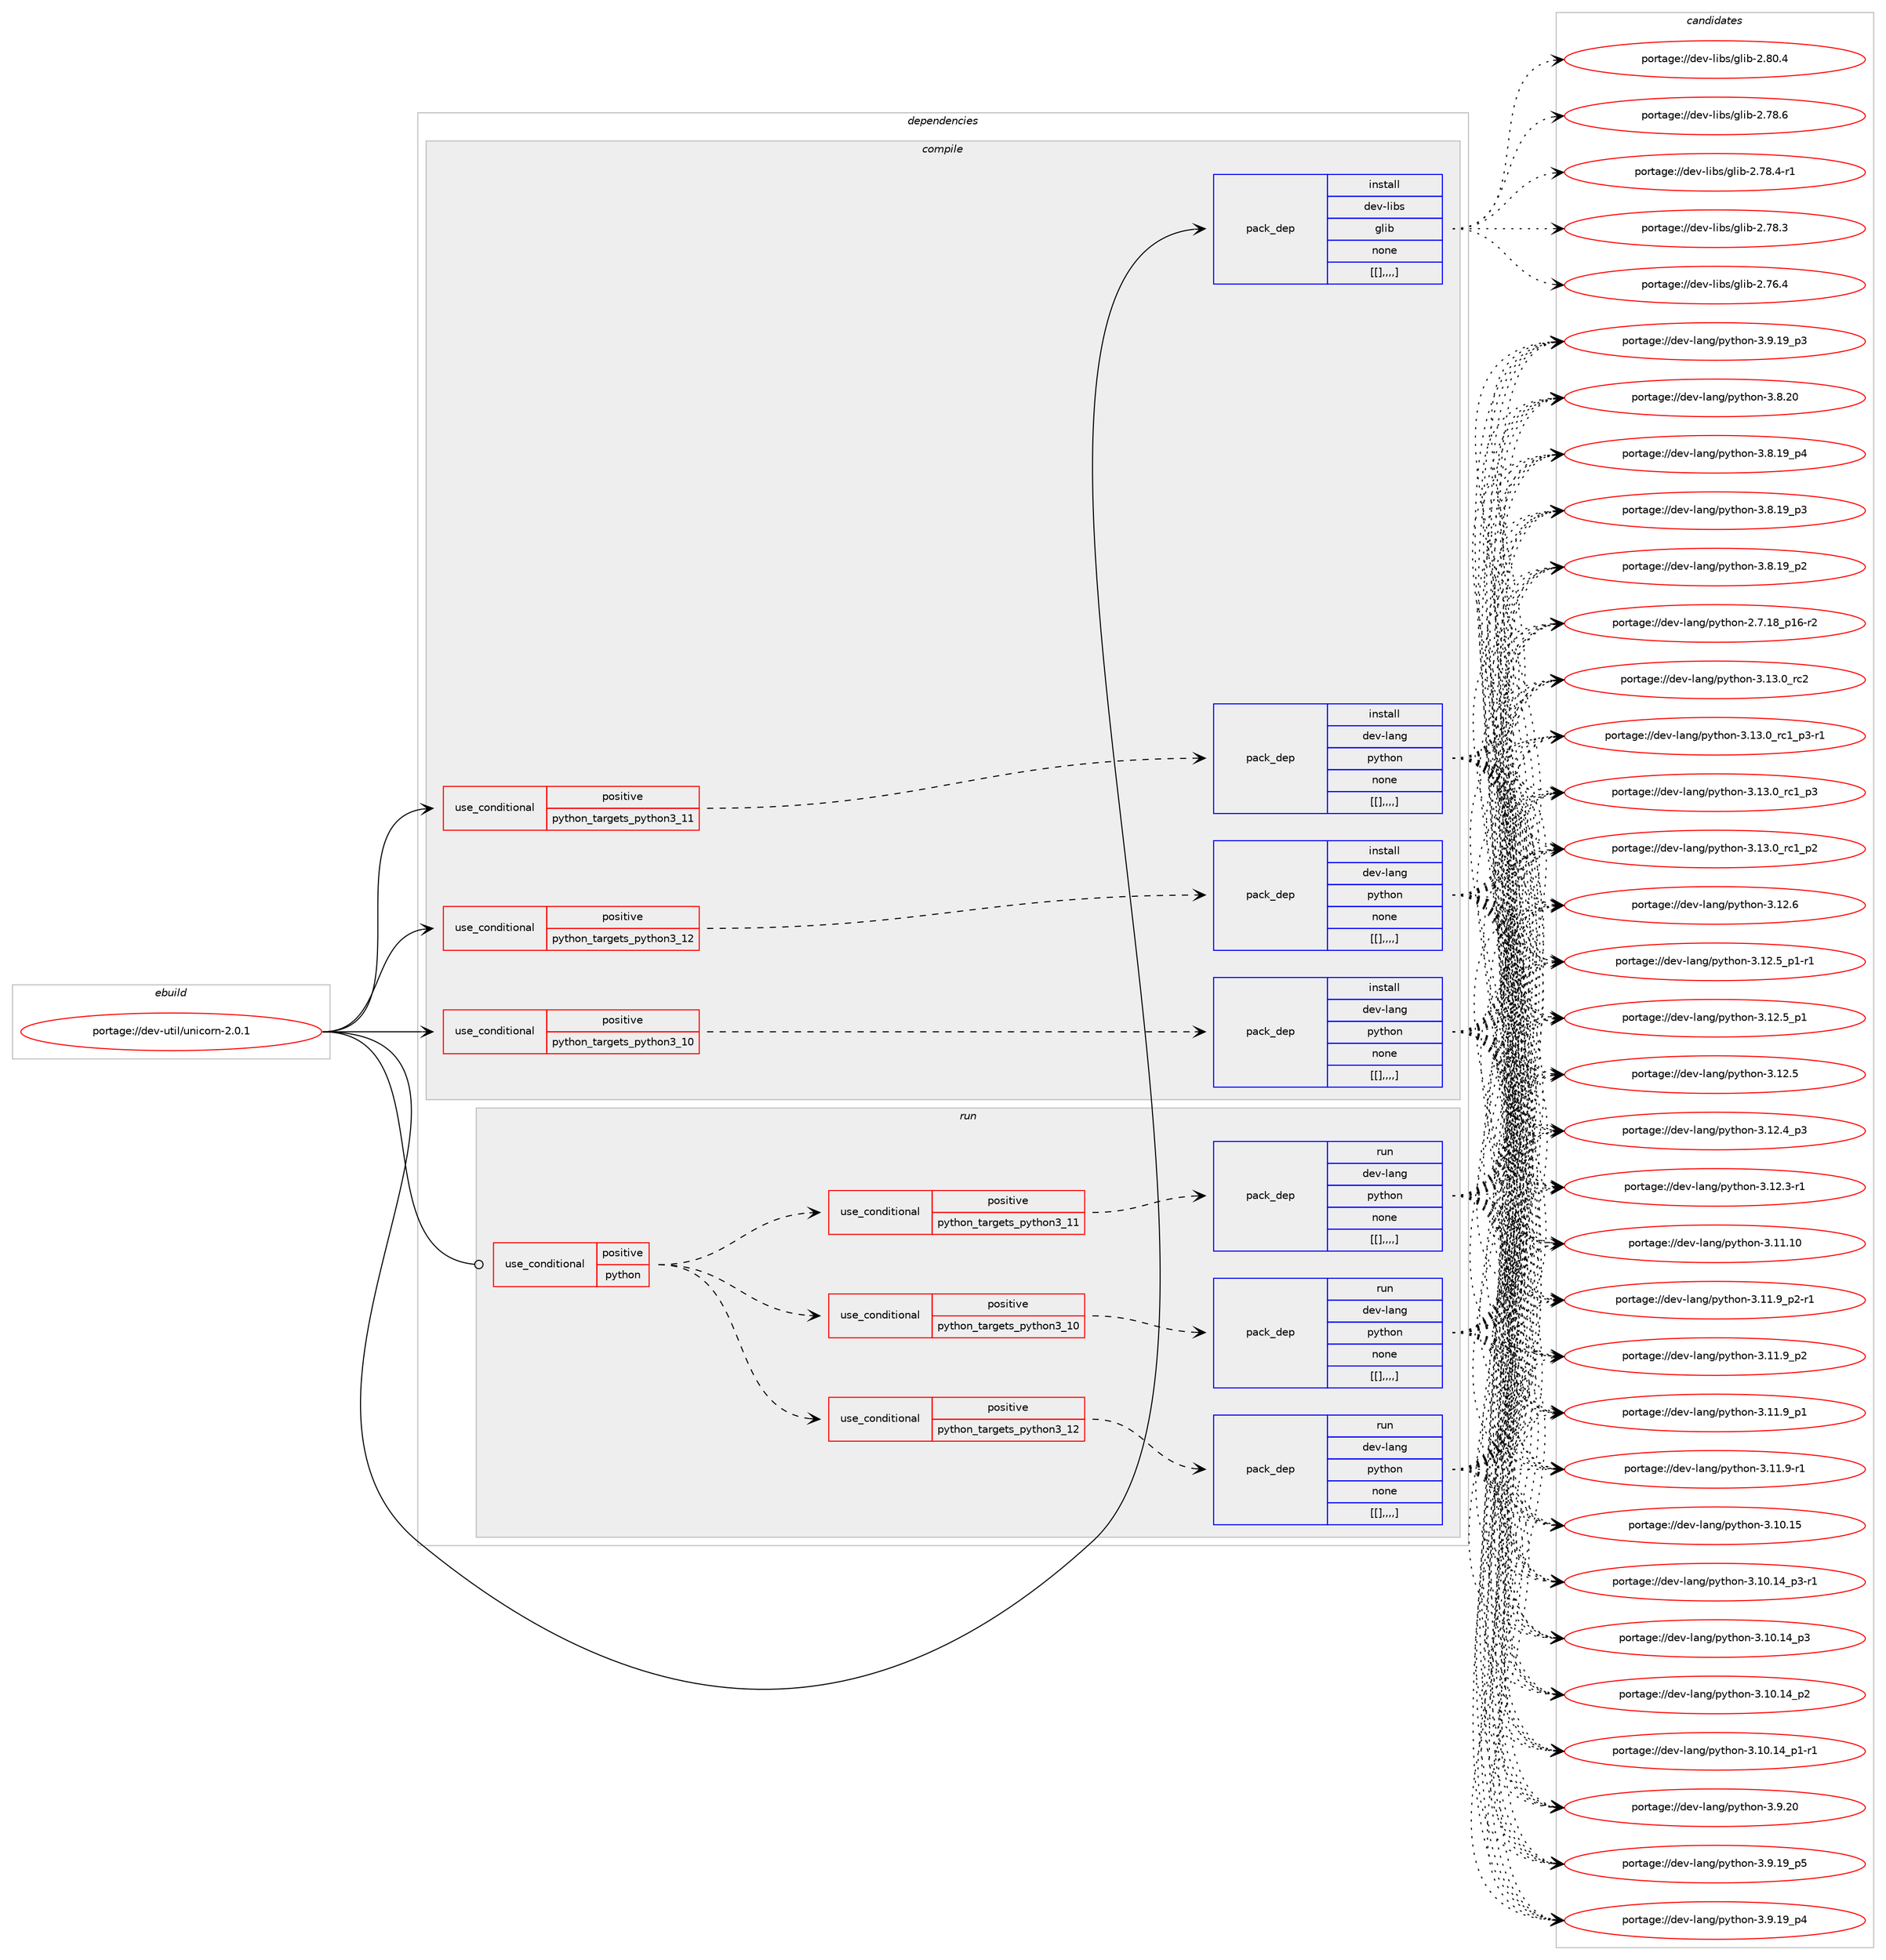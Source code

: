 digraph prolog {

# *************
# Graph options
# *************

newrank=true;
concentrate=true;
compound=true;
graph [rankdir=LR,fontname=Helvetica,fontsize=10,ranksep=1.5];#, ranksep=2.5, nodesep=0.2];
edge  [arrowhead=vee];
node  [fontname=Helvetica,fontsize=10];

# **********
# The ebuild
# **********

subgraph cluster_leftcol {
color=gray;
label=<<i>ebuild</i>>;
id [label="portage://dev-util/unicorn-2.0.1", color=red, width=4, href="../dev-util/unicorn-2.0.1.svg"];
}

# ****************
# The dependencies
# ****************

subgraph cluster_midcol {
color=gray;
label=<<i>dependencies</i>>;
subgraph cluster_compile {
fillcolor="#eeeeee";
style=filled;
label=<<i>compile</i>>;
subgraph cond63645 {
dependency223838 [label=<<TABLE BORDER="0" CELLBORDER="1" CELLSPACING="0" CELLPADDING="4"><TR><TD ROWSPAN="3" CELLPADDING="10">use_conditional</TD></TR><TR><TD>positive</TD></TR><TR><TD>python_targets_python3_10</TD></TR></TABLE>>, shape=none, color=red];
subgraph pack158750 {
dependency223839 [label=<<TABLE BORDER="0" CELLBORDER="1" CELLSPACING="0" CELLPADDING="4" WIDTH="220"><TR><TD ROWSPAN="6" CELLPADDING="30">pack_dep</TD></TR><TR><TD WIDTH="110">install</TD></TR><TR><TD>dev-lang</TD></TR><TR><TD>python</TD></TR><TR><TD>none</TD></TR><TR><TD>[[],,,,]</TD></TR></TABLE>>, shape=none, color=blue];
}
dependency223838:e -> dependency223839:w [weight=20,style="dashed",arrowhead="vee"];
}
id:e -> dependency223838:w [weight=20,style="solid",arrowhead="vee"];
subgraph cond63646 {
dependency223840 [label=<<TABLE BORDER="0" CELLBORDER="1" CELLSPACING="0" CELLPADDING="4"><TR><TD ROWSPAN="3" CELLPADDING="10">use_conditional</TD></TR><TR><TD>positive</TD></TR><TR><TD>python_targets_python3_11</TD></TR></TABLE>>, shape=none, color=red];
subgraph pack158751 {
dependency223841 [label=<<TABLE BORDER="0" CELLBORDER="1" CELLSPACING="0" CELLPADDING="4" WIDTH="220"><TR><TD ROWSPAN="6" CELLPADDING="30">pack_dep</TD></TR><TR><TD WIDTH="110">install</TD></TR><TR><TD>dev-lang</TD></TR><TR><TD>python</TD></TR><TR><TD>none</TD></TR><TR><TD>[[],,,,]</TD></TR></TABLE>>, shape=none, color=blue];
}
dependency223840:e -> dependency223841:w [weight=20,style="dashed",arrowhead="vee"];
}
id:e -> dependency223840:w [weight=20,style="solid",arrowhead="vee"];
subgraph cond63647 {
dependency223842 [label=<<TABLE BORDER="0" CELLBORDER="1" CELLSPACING="0" CELLPADDING="4"><TR><TD ROWSPAN="3" CELLPADDING="10">use_conditional</TD></TR><TR><TD>positive</TD></TR><TR><TD>python_targets_python3_12</TD></TR></TABLE>>, shape=none, color=red];
subgraph pack158752 {
dependency223843 [label=<<TABLE BORDER="0" CELLBORDER="1" CELLSPACING="0" CELLPADDING="4" WIDTH="220"><TR><TD ROWSPAN="6" CELLPADDING="30">pack_dep</TD></TR><TR><TD WIDTH="110">install</TD></TR><TR><TD>dev-lang</TD></TR><TR><TD>python</TD></TR><TR><TD>none</TD></TR><TR><TD>[[],,,,]</TD></TR></TABLE>>, shape=none, color=blue];
}
dependency223842:e -> dependency223843:w [weight=20,style="dashed",arrowhead="vee"];
}
id:e -> dependency223842:w [weight=20,style="solid",arrowhead="vee"];
subgraph pack158753 {
dependency223844 [label=<<TABLE BORDER="0" CELLBORDER="1" CELLSPACING="0" CELLPADDING="4" WIDTH="220"><TR><TD ROWSPAN="6" CELLPADDING="30">pack_dep</TD></TR><TR><TD WIDTH="110">install</TD></TR><TR><TD>dev-libs</TD></TR><TR><TD>glib</TD></TR><TR><TD>none</TD></TR><TR><TD>[[],,,,]</TD></TR></TABLE>>, shape=none, color=blue];
}
id:e -> dependency223844:w [weight=20,style="solid",arrowhead="vee"];
}
subgraph cluster_compileandrun {
fillcolor="#eeeeee";
style=filled;
label=<<i>compile and run</i>>;
}
subgraph cluster_run {
fillcolor="#eeeeee";
style=filled;
label=<<i>run</i>>;
subgraph cond63648 {
dependency223845 [label=<<TABLE BORDER="0" CELLBORDER="1" CELLSPACING="0" CELLPADDING="4"><TR><TD ROWSPAN="3" CELLPADDING="10">use_conditional</TD></TR><TR><TD>positive</TD></TR><TR><TD>python</TD></TR></TABLE>>, shape=none, color=red];
subgraph cond63649 {
dependency223846 [label=<<TABLE BORDER="0" CELLBORDER="1" CELLSPACING="0" CELLPADDING="4"><TR><TD ROWSPAN="3" CELLPADDING="10">use_conditional</TD></TR><TR><TD>positive</TD></TR><TR><TD>python_targets_python3_10</TD></TR></TABLE>>, shape=none, color=red];
subgraph pack158754 {
dependency223847 [label=<<TABLE BORDER="0" CELLBORDER="1" CELLSPACING="0" CELLPADDING="4" WIDTH="220"><TR><TD ROWSPAN="6" CELLPADDING="30">pack_dep</TD></TR><TR><TD WIDTH="110">run</TD></TR><TR><TD>dev-lang</TD></TR><TR><TD>python</TD></TR><TR><TD>none</TD></TR><TR><TD>[[],,,,]</TD></TR></TABLE>>, shape=none, color=blue];
}
dependency223846:e -> dependency223847:w [weight=20,style="dashed",arrowhead="vee"];
}
dependency223845:e -> dependency223846:w [weight=20,style="dashed",arrowhead="vee"];
subgraph cond63650 {
dependency223848 [label=<<TABLE BORDER="0" CELLBORDER="1" CELLSPACING="0" CELLPADDING="4"><TR><TD ROWSPAN="3" CELLPADDING="10">use_conditional</TD></TR><TR><TD>positive</TD></TR><TR><TD>python_targets_python3_11</TD></TR></TABLE>>, shape=none, color=red];
subgraph pack158755 {
dependency223849 [label=<<TABLE BORDER="0" CELLBORDER="1" CELLSPACING="0" CELLPADDING="4" WIDTH="220"><TR><TD ROWSPAN="6" CELLPADDING="30">pack_dep</TD></TR><TR><TD WIDTH="110">run</TD></TR><TR><TD>dev-lang</TD></TR><TR><TD>python</TD></TR><TR><TD>none</TD></TR><TR><TD>[[],,,,]</TD></TR></TABLE>>, shape=none, color=blue];
}
dependency223848:e -> dependency223849:w [weight=20,style="dashed",arrowhead="vee"];
}
dependency223845:e -> dependency223848:w [weight=20,style="dashed",arrowhead="vee"];
subgraph cond63651 {
dependency223850 [label=<<TABLE BORDER="0" CELLBORDER="1" CELLSPACING="0" CELLPADDING="4"><TR><TD ROWSPAN="3" CELLPADDING="10">use_conditional</TD></TR><TR><TD>positive</TD></TR><TR><TD>python_targets_python3_12</TD></TR></TABLE>>, shape=none, color=red];
subgraph pack158756 {
dependency223851 [label=<<TABLE BORDER="0" CELLBORDER="1" CELLSPACING="0" CELLPADDING="4" WIDTH="220"><TR><TD ROWSPAN="6" CELLPADDING="30">pack_dep</TD></TR><TR><TD WIDTH="110">run</TD></TR><TR><TD>dev-lang</TD></TR><TR><TD>python</TD></TR><TR><TD>none</TD></TR><TR><TD>[[],,,,]</TD></TR></TABLE>>, shape=none, color=blue];
}
dependency223850:e -> dependency223851:w [weight=20,style="dashed",arrowhead="vee"];
}
dependency223845:e -> dependency223850:w [weight=20,style="dashed",arrowhead="vee"];
}
id:e -> dependency223845:w [weight=20,style="solid",arrowhead="odot"];
}
}

# **************
# The candidates
# **************

subgraph cluster_choices {
rank=same;
color=gray;
label=<<i>candidates</i>>;

subgraph choice158750 {
color=black;
nodesep=1;
choice10010111845108971101034711212111610411111045514649514648951149950 [label="portage://dev-lang/python-3.13.0_rc2", color=red, width=4,href="../dev-lang/python-3.13.0_rc2.svg"];
choice1001011184510897110103471121211161041111104551464951464895114994995112514511449 [label="portage://dev-lang/python-3.13.0_rc1_p3-r1", color=red, width=4,href="../dev-lang/python-3.13.0_rc1_p3-r1.svg"];
choice100101118451089711010347112121116104111110455146495146489511499499511251 [label="portage://dev-lang/python-3.13.0_rc1_p3", color=red, width=4,href="../dev-lang/python-3.13.0_rc1_p3.svg"];
choice100101118451089711010347112121116104111110455146495146489511499499511250 [label="portage://dev-lang/python-3.13.0_rc1_p2", color=red, width=4,href="../dev-lang/python-3.13.0_rc1_p2.svg"];
choice10010111845108971101034711212111610411111045514649504654 [label="portage://dev-lang/python-3.12.6", color=red, width=4,href="../dev-lang/python-3.12.6.svg"];
choice1001011184510897110103471121211161041111104551464950465395112494511449 [label="portage://dev-lang/python-3.12.5_p1-r1", color=red, width=4,href="../dev-lang/python-3.12.5_p1-r1.svg"];
choice100101118451089711010347112121116104111110455146495046539511249 [label="portage://dev-lang/python-3.12.5_p1", color=red, width=4,href="../dev-lang/python-3.12.5_p1.svg"];
choice10010111845108971101034711212111610411111045514649504653 [label="portage://dev-lang/python-3.12.5", color=red, width=4,href="../dev-lang/python-3.12.5.svg"];
choice100101118451089711010347112121116104111110455146495046529511251 [label="portage://dev-lang/python-3.12.4_p3", color=red, width=4,href="../dev-lang/python-3.12.4_p3.svg"];
choice100101118451089711010347112121116104111110455146495046514511449 [label="portage://dev-lang/python-3.12.3-r1", color=red, width=4,href="../dev-lang/python-3.12.3-r1.svg"];
choice1001011184510897110103471121211161041111104551464949464948 [label="portage://dev-lang/python-3.11.10", color=red, width=4,href="../dev-lang/python-3.11.10.svg"];
choice1001011184510897110103471121211161041111104551464949465795112504511449 [label="portage://dev-lang/python-3.11.9_p2-r1", color=red, width=4,href="../dev-lang/python-3.11.9_p2-r1.svg"];
choice100101118451089711010347112121116104111110455146494946579511250 [label="portage://dev-lang/python-3.11.9_p2", color=red, width=4,href="../dev-lang/python-3.11.9_p2.svg"];
choice100101118451089711010347112121116104111110455146494946579511249 [label="portage://dev-lang/python-3.11.9_p1", color=red, width=4,href="../dev-lang/python-3.11.9_p1.svg"];
choice100101118451089711010347112121116104111110455146494946574511449 [label="portage://dev-lang/python-3.11.9-r1", color=red, width=4,href="../dev-lang/python-3.11.9-r1.svg"];
choice1001011184510897110103471121211161041111104551464948464953 [label="portage://dev-lang/python-3.10.15", color=red, width=4,href="../dev-lang/python-3.10.15.svg"];
choice100101118451089711010347112121116104111110455146494846495295112514511449 [label="portage://dev-lang/python-3.10.14_p3-r1", color=red, width=4,href="../dev-lang/python-3.10.14_p3-r1.svg"];
choice10010111845108971101034711212111610411111045514649484649529511251 [label="portage://dev-lang/python-3.10.14_p3", color=red, width=4,href="../dev-lang/python-3.10.14_p3.svg"];
choice10010111845108971101034711212111610411111045514649484649529511250 [label="portage://dev-lang/python-3.10.14_p2", color=red, width=4,href="../dev-lang/python-3.10.14_p2.svg"];
choice100101118451089711010347112121116104111110455146494846495295112494511449 [label="portage://dev-lang/python-3.10.14_p1-r1", color=red, width=4,href="../dev-lang/python-3.10.14_p1-r1.svg"];
choice10010111845108971101034711212111610411111045514657465048 [label="portage://dev-lang/python-3.9.20", color=red, width=4,href="../dev-lang/python-3.9.20.svg"];
choice100101118451089711010347112121116104111110455146574649579511253 [label="portage://dev-lang/python-3.9.19_p5", color=red, width=4,href="../dev-lang/python-3.9.19_p5.svg"];
choice100101118451089711010347112121116104111110455146574649579511252 [label="portage://dev-lang/python-3.9.19_p4", color=red, width=4,href="../dev-lang/python-3.9.19_p4.svg"];
choice100101118451089711010347112121116104111110455146574649579511251 [label="portage://dev-lang/python-3.9.19_p3", color=red, width=4,href="../dev-lang/python-3.9.19_p3.svg"];
choice10010111845108971101034711212111610411111045514656465048 [label="portage://dev-lang/python-3.8.20", color=red, width=4,href="../dev-lang/python-3.8.20.svg"];
choice100101118451089711010347112121116104111110455146564649579511252 [label="portage://dev-lang/python-3.8.19_p4", color=red, width=4,href="../dev-lang/python-3.8.19_p4.svg"];
choice100101118451089711010347112121116104111110455146564649579511251 [label="portage://dev-lang/python-3.8.19_p3", color=red, width=4,href="../dev-lang/python-3.8.19_p3.svg"];
choice100101118451089711010347112121116104111110455146564649579511250 [label="portage://dev-lang/python-3.8.19_p2", color=red, width=4,href="../dev-lang/python-3.8.19_p2.svg"];
choice100101118451089711010347112121116104111110455046554649569511249544511450 [label="portage://dev-lang/python-2.7.18_p16-r2", color=red, width=4,href="../dev-lang/python-2.7.18_p16-r2.svg"];
dependency223839:e -> choice10010111845108971101034711212111610411111045514649514648951149950:w [style=dotted,weight="100"];
dependency223839:e -> choice1001011184510897110103471121211161041111104551464951464895114994995112514511449:w [style=dotted,weight="100"];
dependency223839:e -> choice100101118451089711010347112121116104111110455146495146489511499499511251:w [style=dotted,weight="100"];
dependency223839:e -> choice100101118451089711010347112121116104111110455146495146489511499499511250:w [style=dotted,weight="100"];
dependency223839:e -> choice10010111845108971101034711212111610411111045514649504654:w [style=dotted,weight="100"];
dependency223839:e -> choice1001011184510897110103471121211161041111104551464950465395112494511449:w [style=dotted,weight="100"];
dependency223839:e -> choice100101118451089711010347112121116104111110455146495046539511249:w [style=dotted,weight="100"];
dependency223839:e -> choice10010111845108971101034711212111610411111045514649504653:w [style=dotted,weight="100"];
dependency223839:e -> choice100101118451089711010347112121116104111110455146495046529511251:w [style=dotted,weight="100"];
dependency223839:e -> choice100101118451089711010347112121116104111110455146495046514511449:w [style=dotted,weight="100"];
dependency223839:e -> choice1001011184510897110103471121211161041111104551464949464948:w [style=dotted,weight="100"];
dependency223839:e -> choice1001011184510897110103471121211161041111104551464949465795112504511449:w [style=dotted,weight="100"];
dependency223839:e -> choice100101118451089711010347112121116104111110455146494946579511250:w [style=dotted,weight="100"];
dependency223839:e -> choice100101118451089711010347112121116104111110455146494946579511249:w [style=dotted,weight="100"];
dependency223839:e -> choice100101118451089711010347112121116104111110455146494946574511449:w [style=dotted,weight="100"];
dependency223839:e -> choice1001011184510897110103471121211161041111104551464948464953:w [style=dotted,weight="100"];
dependency223839:e -> choice100101118451089711010347112121116104111110455146494846495295112514511449:w [style=dotted,weight="100"];
dependency223839:e -> choice10010111845108971101034711212111610411111045514649484649529511251:w [style=dotted,weight="100"];
dependency223839:e -> choice10010111845108971101034711212111610411111045514649484649529511250:w [style=dotted,weight="100"];
dependency223839:e -> choice100101118451089711010347112121116104111110455146494846495295112494511449:w [style=dotted,weight="100"];
dependency223839:e -> choice10010111845108971101034711212111610411111045514657465048:w [style=dotted,weight="100"];
dependency223839:e -> choice100101118451089711010347112121116104111110455146574649579511253:w [style=dotted,weight="100"];
dependency223839:e -> choice100101118451089711010347112121116104111110455146574649579511252:w [style=dotted,weight="100"];
dependency223839:e -> choice100101118451089711010347112121116104111110455146574649579511251:w [style=dotted,weight="100"];
dependency223839:e -> choice10010111845108971101034711212111610411111045514656465048:w [style=dotted,weight="100"];
dependency223839:e -> choice100101118451089711010347112121116104111110455146564649579511252:w [style=dotted,weight="100"];
dependency223839:e -> choice100101118451089711010347112121116104111110455146564649579511251:w [style=dotted,weight="100"];
dependency223839:e -> choice100101118451089711010347112121116104111110455146564649579511250:w [style=dotted,weight="100"];
dependency223839:e -> choice100101118451089711010347112121116104111110455046554649569511249544511450:w [style=dotted,weight="100"];
}
subgraph choice158751 {
color=black;
nodesep=1;
choice10010111845108971101034711212111610411111045514649514648951149950 [label="portage://dev-lang/python-3.13.0_rc2", color=red, width=4,href="../dev-lang/python-3.13.0_rc2.svg"];
choice1001011184510897110103471121211161041111104551464951464895114994995112514511449 [label="portage://dev-lang/python-3.13.0_rc1_p3-r1", color=red, width=4,href="../dev-lang/python-3.13.0_rc1_p3-r1.svg"];
choice100101118451089711010347112121116104111110455146495146489511499499511251 [label="portage://dev-lang/python-3.13.0_rc1_p3", color=red, width=4,href="../dev-lang/python-3.13.0_rc1_p3.svg"];
choice100101118451089711010347112121116104111110455146495146489511499499511250 [label="portage://dev-lang/python-3.13.0_rc1_p2", color=red, width=4,href="../dev-lang/python-3.13.0_rc1_p2.svg"];
choice10010111845108971101034711212111610411111045514649504654 [label="portage://dev-lang/python-3.12.6", color=red, width=4,href="../dev-lang/python-3.12.6.svg"];
choice1001011184510897110103471121211161041111104551464950465395112494511449 [label="portage://dev-lang/python-3.12.5_p1-r1", color=red, width=4,href="../dev-lang/python-3.12.5_p1-r1.svg"];
choice100101118451089711010347112121116104111110455146495046539511249 [label="portage://dev-lang/python-3.12.5_p1", color=red, width=4,href="../dev-lang/python-3.12.5_p1.svg"];
choice10010111845108971101034711212111610411111045514649504653 [label="portage://dev-lang/python-3.12.5", color=red, width=4,href="../dev-lang/python-3.12.5.svg"];
choice100101118451089711010347112121116104111110455146495046529511251 [label="portage://dev-lang/python-3.12.4_p3", color=red, width=4,href="../dev-lang/python-3.12.4_p3.svg"];
choice100101118451089711010347112121116104111110455146495046514511449 [label="portage://dev-lang/python-3.12.3-r1", color=red, width=4,href="../dev-lang/python-3.12.3-r1.svg"];
choice1001011184510897110103471121211161041111104551464949464948 [label="portage://dev-lang/python-3.11.10", color=red, width=4,href="../dev-lang/python-3.11.10.svg"];
choice1001011184510897110103471121211161041111104551464949465795112504511449 [label="portage://dev-lang/python-3.11.9_p2-r1", color=red, width=4,href="../dev-lang/python-3.11.9_p2-r1.svg"];
choice100101118451089711010347112121116104111110455146494946579511250 [label="portage://dev-lang/python-3.11.9_p2", color=red, width=4,href="../dev-lang/python-3.11.9_p2.svg"];
choice100101118451089711010347112121116104111110455146494946579511249 [label="portage://dev-lang/python-3.11.9_p1", color=red, width=4,href="../dev-lang/python-3.11.9_p1.svg"];
choice100101118451089711010347112121116104111110455146494946574511449 [label="portage://dev-lang/python-3.11.9-r1", color=red, width=4,href="../dev-lang/python-3.11.9-r1.svg"];
choice1001011184510897110103471121211161041111104551464948464953 [label="portage://dev-lang/python-3.10.15", color=red, width=4,href="../dev-lang/python-3.10.15.svg"];
choice100101118451089711010347112121116104111110455146494846495295112514511449 [label="portage://dev-lang/python-3.10.14_p3-r1", color=red, width=4,href="../dev-lang/python-3.10.14_p3-r1.svg"];
choice10010111845108971101034711212111610411111045514649484649529511251 [label="portage://dev-lang/python-3.10.14_p3", color=red, width=4,href="../dev-lang/python-3.10.14_p3.svg"];
choice10010111845108971101034711212111610411111045514649484649529511250 [label="portage://dev-lang/python-3.10.14_p2", color=red, width=4,href="../dev-lang/python-3.10.14_p2.svg"];
choice100101118451089711010347112121116104111110455146494846495295112494511449 [label="portage://dev-lang/python-3.10.14_p1-r1", color=red, width=4,href="../dev-lang/python-3.10.14_p1-r1.svg"];
choice10010111845108971101034711212111610411111045514657465048 [label="portage://dev-lang/python-3.9.20", color=red, width=4,href="../dev-lang/python-3.9.20.svg"];
choice100101118451089711010347112121116104111110455146574649579511253 [label="portage://dev-lang/python-3.9.19_p5", color=red, width=4,href="../dev-lang/python-3.9.19_p5.svg"];
choice100101118451089711010347112121116104111110455146574649579511252 [label="portage://dev-lang/python-3.9.19_p4", color=red, width=4,href="../dev-lang/python-3.9.19_p4.svg"];
choice100101118451089711010347112121116104111110455146574649579511251 [label="portage://dev-lang/python-3.9.19_p3", color=red, width=4,href="../dev-lang/python-3.9.19_p3.svg"];
choice10010111845108971101034711212111610411111045514656465048 [label="portage://dev-lang/python-3.8.20", color=red, width=4,href="../dev-lang/python-3.8.20.svg"];
choice100101118451089711010347112121116104111110455146564649579511252 [label="portage://dev-lang/python-3.8.19_p4", color=red, width=4,href="../dev-lang/python-3.8.19_p4.svg"];
choice100101118451089711010347112121116104111110455146564649579511251 [label="portage://dev-lang/python-3.8.19_p3", color=red, width=4,href="../dev-lang/python-3.8.19_p3.svg"];
choice100101118451089711010347112121116104111110455146564649579511250 [label="portage://dev-lang/python-3.8.19_p2", color=red, width=4,href="../dev-lang/python-3.8.19_p2.svg"];
choice100101118451089711010347112121116104111110455046554649569511249544511450 [label="portage://dev-lang/python-2.7.18_p16-r2", color=red, width=4,href="../dev-lang/python-2.7.18_p16-r2.svg"];
dependency223841:e -> choice10010111845108971101034711212111610411111045514649514648951149950:w [style=dotted,weight="100"];
dependency223841:e -> choice1001011184510897110103471121211161041111104551464951464895114994995112514511449:w [style=dotted,weight="100"];
dependency223841:e -> choice100101118451089711010347112121116104111110455146495146489511499499511251:w [style=dotted,weight="100"];
dependency223841:e -> choice100101118451089711010347112121116104111110455146495146489511499499511250:w [style=dotted,weight="100"];
dependency223841:e -> choice10010111845108971101034711212111610411111045514649504654:w [style=dotted,weight="100"];
dependency223841:e -> choice1001011184510897110103471121211161041111104551464950465395112494511449:w [style=dotted,weight="100"];
dependency223841:e -> choice100101118451089711010347112121116104111110455146495046539511249:w [style=dotted,weight="100"];
dependency223841:e -> choice10010111845108971101034711212111610411111045514649504653:w [style=dotted,weight="100"];
dependency223841:e -> choice100101118451089711010347112121116104111110455146495046529511251:w [style=dotted,weight="100"];
dependency223841:e -> choice100101118451089711010347112121116104111110455146495046514511449:w [style=dotted,weight="100"];
dependency223841:e -> choice1001011184510897110103471121211161041111104551464949464948:w [style=dotted,weight="100"];
dependency223841:e -> choice1001011184510897110103471121211161041111104551464949465795112504511449:w [style=dotted,weight="100"];
dependency223841:e -> choice100101118451089711010347112121116104111110455146494946579511250:w [style=dotted,weight="100"];
dependency223841:e -> choice100101118451089711010347112121116104111110455146494946579511249:w [style=dotted,weight="100"];
dependency223841:e -> choice100101118451089711010347112121116104111110455146494946574511449:w [style=dotted,weight="100"];
dependency223841:e -> choice1001011184510897110103471121211161041111104551464948464953:w [style=dotted,weight="100"];
dependency223841:e -> choice100101118451089711010347112121116104111110455146494846495295112514511449:w [style=dotted,weight="100"];
dependency223841:e -> choice10010111845108971101034711212111610411111045514649484649529511251:w [style=dotted,weight="100"];
dependency223841:e -> choice10010111845108971101034711212111610411111045514649484649529511250:w [style=dotted,weight="100"];
dependency223841:e -> choice100101118451089711010347112121116104111110455146494846495295112494511449:w [style=dotted,weight="100"];
dependency223841:e -> choice10010111845108971101034711212111610411111045514657465048:w [style=dotted,weight="100"];
dependency223841:e -> choice100101118451089711010347112121116104111110455146574649579511253:w [style=dotted,weight="100"];
dependency223841:e -> choice100101118451089711010347112121116104111110455146574649579511252:w [style=dotted,weight="100"];
dependency223841:e -> choice100101118451089711010347112121116104111110455146574649579511251:w [style=dotted,weight="100"];
dependency223841:e -> choice10010111845108971101034711212111610411111045514656465048:w [style=dotted,weight="100"];
dependency223841:e -> choice100101118451089711010347112121116104111110455146564649579511252:w [style=dotted,weight="100"];
dependency223841:e -> choice100101118451089711010347112121116104111110455146564649579511251:w [style=dotted,weight="100"];
dependency223841:e -> choice100101118451089711010347112121116104111110455146564649579511250:w [style=dotted,weight="100"];
dependency223841:e -> choice100101118451089711010347112121116104111110455046554649569511249544511450:w [style=dotted,weight="100"];
}
subgraph choice158752 {
color=black;
nodesep=1;
choice10010111845108971101034711212111610411111045514649514648951149950 [label="portage://dev-lang/python-3.13.0_rc2", color=red, width=4,href="../dev-lang/python-3.13.0_rc2.svg"];
choice1001011184510897110103471121211161041111104551464951464895114994995112514511449 [label="portage://dev-lang/python-3.13.0_rc1_p3-r1", color=red, width=4,href="../dev-lang/python-3.13.0_rc1_p3-r1.svg"];
choice100101118451089711010347112121116104111110455146495146489511499499511251 [label="portage://dev-lang/python-3.13.0_rc1_p3", color=red, width=4,href="../dev-lang/python-3.13.0_rc1_p3.svg"];
choice100101118451089711010347112121116104111110455146495146489511499499511250 [label="portage://dev-lang/python-3.13.0_rc1_p2", color=red, width=4,href="../dev-lang/python-3.13.0_rc1_p2.svg"];
choice10010111845108971101034711212111610411111045514649504654 [label="portage://dev-lang/python-3.12.6", color=red, width=4,href="../dev-lang/python-3.12.6.svg"];
choice1001011184510897110103471121211161041111104551464950465395112494511449 [label="portage://dev-lang/python-3.12.5_p1-r1", color=red, width=4,href="../dev-lang/python-3.12.5_p1-r1.svg"];
choice100101118451089711010347112121116104111110455146495046539511249 [label="portage://dev-lang/python-3.12.5_p1", color=red, width=4,href="../dev-lang/python-3.12.5_p1.svg"];
choice10010111845108971101034711212111610411111045514649504653 [label="portage://dev-lang/python-3.12.5", color=red, width=4,href="../dev-lang/python-3.12.5.svg"];
choice100101118451089711010347112121116104111110455146495046529511251 [label="portage://dev-lang/python-3.12.4_p3", color=red, width=4,href="../dev-lang/python-3.12.4_p3.svg"];
choice100101118451089711010347112121116104111110455146495046514511449 [label="portage://dev-lang/python-3.12.3-r1", color=red, width=4,href="../dev-lang/python-3.12.3-r1.svg"];
choice1001011184510897110103471121211161041111104551464949464948 [label="portage://dev-lang/python-3.11.10", color=red, width=4,href="../dev-lang/python-3.11.10.svg"];
choice1001011184510897110103471121211161041111104551464949465795112504511449 [label="portage://dev-lang/python-3.11.9_p2-r1", color=red, width=4,href="../dev-lang/python-3.11.9_p2-r1.svg"];
choice100101118451089711010347112121116104111110455146494946579511250 [label="portage://dev-lang/python-3.11.9_p2", color=red, width=4,href="../dev-lang/python-3.11.9_p2.svg"];
choice100101118451089711010347112121116104111110455146494946579511249 [label="portage://dev-lang/python-3.11.9_p1", color=red, width=4,href="../dev-lang/python-3.11.9_p1.svg"];
choice100101118451089711010347112121116104111110455146494946574511449 [label="portage://dev-lang/python-3.11.9-r1", color=red, width=4,href="../dev-lang/python-3.11.9-r1.svg"];
choice1001011184510897110103471121211161041111104551464948464953 [label="portage://dev-lang/python-3.10.15", color=red, width=4,href="../dev-lang/python-3.10.15.svg"];
choice100101118451089711010347112121116104111110455146494846495295112514511449 [label="portage://dev-lang/python-3.10.14_p3-r1", color=red, width=4,href="../dev-lang/python-3.10.14_p3-r1.svg"];
choice10010111845108971101034711212111610411111045514649484649529511251 [label="portage://dev-lang/python-3.10.14_p3", color=red, width=4,href="../dev-lang/python-3.10.14_p3.svg"];
choice10010111845108971101034711212111610411111045514649484649529511250 [label="portage://dev-lang/python-3.10.14_p2", color=red, width=4,href="../dev-lang/python-3.10.14_p2.svg"];
choice100101118451089711010347112121116104111110455146494846495295112494511449 [label="portage://dev-lang/python-3.10.14_p1-r1", color=red, width=4,href="../dev-lang/python-3.10.14_p1-r1.svg"];
choice10010111845108971101034711212111610411111045514657465048 [label="portage://dev-lang/python-3.9.20", color=red, width=4,href="../dev-lang/python-3.9.20.svg"];
choice100101118451089711010347112121116104111110455146574649579511253 [label="portage://dev-lang/python-3.9.19_p5", color=red, width=4,href="../dev-lang/python-3.9.19_p5.svg"];
choice100101118451089711010347112121116104111110455146574649579511252 [label="portage://dev-lang/python-3.9.19_p4", color=red, width=4,href="../dev-lang/python-3.9.19_p4.svg"];
choice100101118451089711010347112121116104111110455146574649579511251 [label="portage://dev-lang/python-3.9.19_p3", color=red, width=4,href="../dev-lang/python-3.9.19_p3.svg"];
choice10010111845108971101034711212111610411111045514656465048 [label="portage://dev-lang/python-3.8.20", color=red, width=4,href="../dev-lang/python-3.8.20.svg"];
choice100101118451089711010347112121116104111110455146564649579511252 [label="portage://dev-lang/python-3.8.19_p4", color=red, width=4,href="../dev-lang/python-3.8.19_p4.svg"];
choice100101118451089711010347112121116104111110455146564649579511251 [label="portage://dev-lang/python-3.8.19_p3", color=red, width=4,href="../dev-lang/python-3.8.19_p3.svg"];
choice100101118451089711010347112121116104111110455146564649579511250 [label="portage://dev-lang/python-3.8.19_p2", color=red, width=4,href="../dev-lang/python-3.8.19_p2.svg"];
choice100101118451089711010347112121116104111110455046554649569511249544511450 [label="portage://dev-lang/python-2.7.18_p16-r2", color=red, width=4,href="../dev-lang/python-2.7.18_p16-r2.svg"];
dependency223843:e -> choice10010111845108971101034711212111610411111045514649514648951149950:w [style=dotted,weight="100"];
dependency223843:e -> choice1001011184510897110103471121211161041111104551464951464895114994995112514511449:w [style=dotted,weight="100"];
dependency223843:e -> choice100101118451089711010347112121116104111110455146495146489511499499511251:w [style=dotted,weight="100"];
dependency223843:e -> choice100101118451089711010347112121116104111110455146495146489511499499511250:w [style=dotted,weight="100"];
dependency223843:e -> choice10010111845108971101034711212111610411111045514649504654:w [style=dotted,weight="100"];
dependency223843:e -> choice1001011184510897110103471121211161041111104551464950465395112494511449:w [style=dotted,weight="100"];
dependency223843:e -> choice100101118451089711010347112121116104111110455146495046539511249:w [style=dotted,weight="100"];
dependency223843:e -> choice10010111845108971101034711212111610411111045514649504653:w [style=dotted,weight="100"];
dependency223843:e -> choice100101118451089711010347112121116104111110455146495046529511251:w [style=dotted,weight="100"];
dependency223843:e -> choice100101118451089711010347112121116104111110455146495046514511449:w [style=dotted,weight="100"];
dependency223843:e -> choice1001011184510897110103471121211161041111104551464949464948:w [style=dotted,weight="100"];
dependency223843:e -> choice1001011184510897110103471121211161041111104551464949465795112504511449:w [style=dotted,weight="100"];
dependency223843:e -> choice100101118451089711010347112121116104111110455146494946579511250:w [style=dotted,weight="100"];
dependency223843:e -> choice100101118451089711010347112121116104111110455146494946579511249:w [style=dotted,weight="100"];
dependency223843:e -> choice100101118451089711010347112121116104111110455146494946574511449:w [style=dotted,weight="100"];
dependency223843:e -> choice1001011184510897110103471121211161041111104551464948464953:w [style=dotted,weight="100"];
dependency223843:e -> choice100101118451089711010347112121116104111110455146494846495295112514511449:w [style=dotted,weight="100"];
dependency223843:e -> choice10010111845108971101034711212111610411111045514649484649529511251:w [style=dotted,weight="100"];
dependency223843:e -> choice10010111845108971101034711212111610411111045514649484649529511250:w [style=dotted,weight="100"];
dependency223843:e -> choice100101118451089711010347112121116104111110455146494846495295112494511449:w [style=dotted,weight="100"];
dependency223843:e -> choice10010111845108971101034711212111610411111045514657465048:w [style=dotted,weight="100"];
dependency223843:e -> choice100101118451089711010347112121116104111110455146574649579511253:w [style=dotted,weight="100"];
dependency223843:e -> choice100101118451089711010347112121116104111110455146574649579511252:w [style=dotted,weight="100"];
dependency223843:e -> choice100101118451089711010347112121116104111110455146574649579511251:w [style=dotted,weight="100"];
dependency223843:e -> choice10010111845108971101034711212111610411111045514656465048:w [style=dotted,weight="100"];
dependency223843:e -> choice100101118451089711010347112121116104111110455146564649579511252:w [style=dotted,weight="100"];
dependency223843:e -> choice100101118451089711010347112121116104111110455146564649579511251:w [style=dotted,weight="100"];
dependency223843:e -> choice100101118451089711010347112121116104111110455146564649579511250:w [style=dotted,weight="100"];
dependency223843:e -> choice100101118451089711010347112121116104111110455046554649569511249544511450:w [style=dotted,weight="100"];
}
subgraph choice158753 {
color=black;
nodesep=1;
choice1001011184510810598115471031081059845504656484652 [label="portage://dev-libs/glib-2.80.4", color=red, width=4,href="../dev-libs/glib-2.80.4.svg"];
choice1001011184510810598115471031081059845504655564654 [label="portage://dev-libs/glib-2.78.6", color=red, width=4,href="../dev-libs/glib-2.78.6.svg"];
choice10010111845108105981154710310810598455046555646524511449 [label="portage://dev-libs/glib-2.78.4-r1", color=red, width=4,href="../dev-libs/glib-2.78.4-r1.svg"];
choice1001011184510810598115471031081059845504655564651 [label="portage://dev-libs/glib-2.78.3", color=red, width=4,href="../dev-libs/glib-2.78.3.svg"];
choice1001011184510810598115471031081059845504655544652 [label="portage://dev-libs/glib-2.76.4", color=red, width=4,href="../dev-libs/glib-2.76.4.svg"];
dependency223844:e -> choice1001011184510810598115471031081059845504656484652:w [style=dotted,weight="100"];
dependency223844:e -> choice1001011184510810598115471031081059845504655564654:w [style=dotted,weight="100"];
dependency223844:e -> choice10010111845108105981154710310810598455046555646524511449:w [style=dotted,weight="100"];
dependency223844:e -> choice1001011184510810598115471031081059845504655564651:w [style=dotted,weight="100"];
dependency223844:e -> choice1001011184510810598115471031081059845504655544652:w [style=dotted,weight="100"];
}
subgraph choice158754 {
color=black;
nodesep=1;
choice10010111845108971101034711212111610411111045514649514648951149950 [label="portage://dev-lang/python-3.13.0_rc2", color=red, width=4,href="../dev-lang/python-3.13.0_rc2.svg"];
choice1001011184510897110103471121211161041111104551464951464895114994995112514511449 [label="portage://dev-lang/python-3.13.0_rc1_p3-r1", color=red, width=4,href="../dev-lang/python-3.13.0_rc1_p3-r1.svg"];
choice100101118451089711010347112121116104111110455146495146489511499499511251 [label="portage://dev-lang/python-3.13.0_rc1_p3", color=red, width=4,href="../dev-lang/python-3.13.0_rc1_p3.svg"];
choice100101118451089711010347112121116104111110455146495146489511499499511250 [label="portage://dev-lang/python-3.13.0_rc1_p2", color=red, width=4,href="../dev-lang/python-3.13.0_rc1_p2.svg"];
choice10010111845108971101034711212111610411111045514649504654 [label="portage://dev-lang/python-3.12.6", color=red, width=4,href="../dev-lang/python-3.12.6.svg"];
choice1001011184510897110103471121211161041111104551464950465395112494511449 [label="portage://dev-lang/python-3.12.5_p1-r1", color=red, width=4,href="../dev-lang/python-3.12.5_p1-r1.svg"];
choice100101118451089711010347112121116104111110455146495046539511249 [label="portage://dev-lang/python-3.12.5_p1", color=red, width=4,href="../dev-lang/python-3.12.5_p1.svg"];
choice10010111845108971101034711212111610411111045514649504653 [label="portage://dev-lang/python-3.12.5", color=red, width=4,href="../dev-lang/python-3.12.5.svg"];
choice100101118451089711010347112121116104111110455146495046529511251 [label="portage://dev-lang/python-3.12.4_p3", color=red, width=4,href="../dev-lang/python-3.12.4_p3.svg"];
choice100101118451089711010347112121116104111110455146495046514511449 [label="portage://dev-lang/python-3.12.3-r1", color=red, width=4,href="../dev-lang/python-3.12.3-r1.svg"];
choice1001011184510897110103471121211161041111104551464949464948 [label="portage://dev-lang/python-3.11.10", color=red, width=4,href="../dev-lang/python-3.11.10.svg"];
choice1001011184510897110103471121211161041111104551464949465795112504511449 [label="portage://dev-lang/python-3.11.9_p2-r1", color=red, width=4,href="../dev-lang/python-3.11.9_p2-r1.svg"];
choice100101118451089711010347112121116104111110455146494946579511250 [label="portage://dev-lang/python-3.11.9_p2", color=red, width=4,href="../dev-lang/python-3.11.9_p2.svg"];
choice100101118451089711010347112121116104111110455146494946579511249 [label="portage://dev-lang/python-3.11.9_p1", color=red, width=4,href="../dev-lang/python-3.11.9_p1.svg"];
choice100101118451089711010347112121116104111110455146494946574511449 [label="portage://dev-lang/python-3.11.9-r1", color=red, width=4,href="../dev-lang/python-3.11.9-r1.svg"];
choice1001011184510897110103471121211161041111104551464948464953 [label="portage://dev-lang/python-3.10.15", color=red, width=4,href="../dev-lang/python-3.10.15.svg"];
choice100101118451089711010347112121116104111110455146494846495295112514511449 [label="portage://dev-lang/python-3.10.14_p3-r1", color=red, width=4,href="../dev-lang/python-3.10.14_p3-r1.svg"];
choice10010111845108971101034711212111610411111045514649484649529511251 [label="portage://dev-lang/python-3.10.14_p3", color=red, width=4,href="../dev-lang/python-3.10.14_p3.svg"];
choice10010111845108971101034711212111610411111045514649484649529511250 [label="portage://dev-lang/python-3.10.14_p2", color=red, width=4,href="../dev-lang/python-3.10.14_p2.svg"];
choice100101118451089711010347112121116104111110455146494846495295112494511449 [label="portage://dev-lang/python-3.10.14_p1-r1", color=red, width=4,href="../dev-lang/python-3.10.14_p1-r1.svg"];
choice10010111845108971101034711212111610411111045514657465048 [label="portage://dev-lang/python-3.9.20", color=red, width=4,href="../dev-lang/python-3.9.20.svg"];
choice100101118451089711010347112121116104111110455146574649579511253 [label="portage://dev-lang/python-3.9.19_p5", color=red, width=4,href="../dev-lang/python-3.9.19_p5.svg"];
choice100101118451089711010347112121116104111110455146574649579511252 [label="portage://dev-lang/python-3.9.19_p4", color=red, width=4,href="../dev-lang/python-3.9.19_p4.svg"];
choice100101118451089711010347112121116104111110455146574649579511251 [label="portage://dev-lang/python-3.9.19_p3", color=red, width=4,href="../dev-lang/python-3.9.19_p3.svg"];
choice10010111845108971101034711212111610411111045514656465048 [label="portage://dev-lang/python-3.8.20", color=red, width=4,href="../dev-lang/python-3.8.20.svg"];
choice100101118451089711010347112121116104111110455146564649579511252 [label="portage://dev-lang/python-3.8.19_p4", color=red, width=4,href="../dev-lang/python-3.8.19_p4.svg"];
choice100101118451089711010347112121116104111110455146564649579511251 [label="portage://dev-lang/python-3.8.19_p3", color=red, width=4,href="../dev-lang/python-3.8.19_p3.svg"];
choice100101118451089711010347112121116104111110455146564649579511250 [label="portage://dev-lang/python-3.8.19_p2", color=red, width=4,href="../dev-lang/python-3.8.19_p2.svg"];
choice100101118451089711010347112121116104111110455046554649569511249544511450 [label="portage://dev-lang/python-2.7.18_p16-r2", color=red, width=4,href="../dev-lang/python-2.7.18_p16-r2.svg"];
dependency223847:e -> choice10010111845108971101034711212111610411111045514649514648951149950:w [style=dotted,weight="100"];
dependency223847:e -> choice1001011184510897110103471121211161041111104551464951464895114994995112514511449:w [style=dotted,weight="100"];
dependency223847:e -> choice100101118451089711010347112121116104111110455146495146489511499499511251:w [style=dotted,weight="100"];
dependency223847:e -> choice100101118451089711010347112121116104111110455146495146489511499499511250:w [style=dotted,weight="100"];
dependency223847:e -> choice10010111845108971101034711212111610411111045514649504654:w [style=dotted,weight="100"];
dependency223847:e -> choice1001011184510897110103471121211161041111104551464950465395112494511449:w [style=dotted,weight="100"];
dependency223847:e -> choice100101118451089711010347112121116104111110455146495046539511249:w [style=dotted,weight="100"];
dependency223847:e -> choice10010111845108971101034711212111610411111045514649504653:w [style=dotted,weight="100"];
dependency223847:e -> choice100101118451089711010347112121116104111110455146495046529511251:w [style=dotted,weight="100"];
dependency223847:e -> choice100101118451089711010347112121116104111110455146495046514511449:w [style=dotted,weight="100"];
dependency223847:e -> choice1001011184510897110103471121211161041111104551464949464948:w [style=dotted,weight="100"];
dependency223847:e -> choice1001011184510897110103471121211161041111104551464949465795112504511449:w [style=dotted,weight="100"];
dependency223847:e -> choice100101118451089711010347112121116104111110455146494946579511250:w [style=dotted,weight="100"];
dependency223847:e -> choice100101118451089711010347112121116104111110455146494946579511249:w [style=dotted,weight="100"];
dependency223847:e -> choice100101118451089711010347112121116104111110455146494946574511449:w [style=dotted,weight="100"];
dependency223847:e -> choice1001011184510897110103471121211161041111104551464948464953:w [style=dotted,weight="100"];
dependency223847:e -> choice100101118451089711010347112121116104111110455146494846495295112514511449:w [style=dotted,weight="100"];
dependency223847:e -> choice10010111845108971101034711212111610411111045514649484649529511251:w [style=dotted,weight="100"];
dependency223847:e -> choice10010111845108971101034711212111610411111045514649484649529511250:w [style=dotted,weight="100"];
dependency223847:e -> choice100101118451089711010347112121116104111110455146494846495295112494511449:w [style=dotted,weight="100"];
dependency223847:e -> choice10010111845108971101034711212111610411111045514657465048:w [style=dotted,weight="100"];
dependency223847:e -> choice100101118451089711010347112121116104111110455146574649579511253:w [style=dotted,weight="100"];
dependency223847:e -> choice100101118451089711010347112121116104111110455146574649579511252:w [style=dotted,weight="100"];
dependency223847:e -> choice100101118451089711010347112121116104111110455146574649579511251:w [style=dotted,weight="100"];
dependency223847:e -> choice10010111845108971101034711212111610411111045514656465048:w [style=dotted,weight="100"];
dependency223847:e -> choice100101118451089711010347112121116104111110455146564649579511252:w [style=dotted,weight="100"];
dependency223847:e -> choice100101118451089711010347112121116104111110455146564649579511251:w [style=dotted,weight="100"];
dependency223847:e -> choice100101118451089711010347112121116104111110455146564649579511250:w [style=dotted,weight="100"];
dependency223847:e -> choice100101118451089711010347112121116104111110455046554649569511249544511450:w [style=dotted,weight="100"];
}
subgraph choice158755 {
color=black;
nodesep=1;
choice10010111845108971101034711212111610411111045514649514648951149950 [label="portage://dev-lang/python-3.13.0_rc2", color=red, width=4,href="../dev-lang/python-3.13.0_rc2.svg"];
choice1001011184510897110103471121211161041111104551464951464895114994995112514511449 [label="portage://dev-lang/python-3.13.0_rc1_p3-r1", color=red, width=4,href="../dev-lang/python-3.13.0_rc1_p3-r1.svg"];
choice100101118451089711010347112121116104111110455146495146489511499499511251 [label="portage://dev-lang/python-3.13.0_rc1_p3", color=red, width=4,href="../dev-lang/python-3.13.0_rc1_p3.svg"];
choice100101118451089711010347112121116104111110455146495146489511499499511250 [label="portage://dev-lang/python-3.13.0_rc1_p2", color=red, width=4,href="../dev-lang/python-3.13.0_rc1_p2.svg"];
choice10010111845108971101034711212111610411111045514649504654 [label="portage://dev-lang/python-3.12.6", color=red, width=4,href="../dev-lang/python-3.12.6.svg"];
choice1001011184510897110103471121211161041111104551464950465395112494511449 [label="portage://dev-lang/python-3.12.5_p1-r1", color=red, width=4,href="../dev-lang/python-3.12.5_p1-r1.svg"];
choice100101118451089711010347112121116104111110455146495046539511249 [label="portage://dev-lang/python-3.12.5_p1", color=red, width=4,href="../dev-lang/python-3.12.5_p1.svg"];
choice10010111845108971101034711212111610411111045514649504653 [label="portage://dev-lang/python-3.12.5", color=red, width=4,href="../dev-lang/python-3.12.5.svg"];
choice100101118451089711010347112121116104111110455146495046529511251 [label="portage://dev-lang/python-3.12.4_p3", color=red, width=4,href="../dev-lang/python-3.12.4_p3.svg"];
choice100101118451089711010347112121116104111110455146495046514511449 [label="portage://dev-lang/python-3.12.3-r1", color=red, width=4,href="../dev-lang/python-3.12.3-r1.svg"];
choice1001011184510897110103471121211161041111104551464949464948 [label="portage://dev-lang/python-3.11.10", color=red, width=4,href="../dev-lang/python-3.11.10.svg"];
choice1001011184510897110103471121211161041111104551464949465795112504511449 [label="portage://dev-lang/python-3.11.9_p2-r1", color=red, width=4,href="../dev-lang/python-3.11.9_p2-r1.svg"];
choice100101118451089711010347112121116104111110455146494946579511250 [label="portage://dev-lang/python-3.11.9_p2", color=red, width=4,href="../dev-lang/python-3.11.9_p2.svg"];
choice100101118451089711010347112121116104111110455146494946579511249 [label="portage://dev-lang/python-3.11.9_p1", color=red, width=4,href="../dev-lang/python-3.11.9_p1.svg"];
choice100101118451089711010347112121116104111110455146494946574511449 [label="portage://dev-lang/python-3.11.9-r1", color=red, width=4,href="../dev-lang/python-3.11.9-r1.svg"];
choice1001011184510897110103471121211161041111104551464948464953 [label="portage://dev-lang/python-3.10.15", color=red, width=4,href="../dev-lang/python-3.10.15.svg"];
choice100101118451089711010347112121116104111110455146494846495295112514511449 [label="portage://dev-lang/python-3.10.14_p3-r1", color=red, width=4,href="../dev-lang/python-3.10.14_p3-r1.svg"];
choice10010111845108971101034711212111610411111045514649484649529511251 [label="portage://dev-lang/python-3.10.14_p3", color=red, width=4,href="../dev-lang/python-3.10.14_p3.svg"];
choice10010111845108971101034711212111610411111045514649484649529511250 [label="portage://dev-lang/python-3.10.14_p2", color=red, width=4,href="../dev-lang/python-3.10.14_p2.svg"];
choice100101118451089711010347112121116104111110455146494846495295112494511449 [label="portage://dev-lang/python-3.10.14_p1-r1", color=red, width=4,href="../dev-lang/python-3.10.14_p1-r1.svg"];
choice10010111845108971101034711212111610411111045514657465048 [label="portage://dev-lang/python-3.9.20", color=red, width=4,href="../dev-lang/python-3.9.20.svg"];
choice100101118451089711010347112121116104111110455146574649579511253 [label="portage://dev-lang/python-3.9.19_p5", color=red, width=4,href="../dev-lang/python-3.9.19_p5.svg"];
choice100101118451089711010347112121116104111110455146574649579511252 [label="portage://dev-lang/python-3.9.19_p4", color=red, width=4,href="../dev-lang/python-3.9.19_p4.svg"];
choice100101118451089711010347112121116104111110455146574649579511251 [label="portage://dev-lang/python-3.9.19_p3", color=red, width=4,href="../dev-lang/python-3.9.19_p3.svg"];
choice10010111845108971101034711212111610411111045514656465048 [label="portage://dev-lang/python-3.8.20", color=red, width=4,href="../dev-lang/python-3.8.20.svg"];
choice100101118451089711010347112121116104111110455146564649579511252 [label="portage://dev-lang/python-3.8.19_p4", color=red, width=4,href="../dev-lang/python-3.8.19_p4.svg"];
choice100101118451089711010347112121116104111110455146564649579511251 [label="portage://dev-lang/python-3.8.19_p3", color=red, width=4,href="../dev-lang/python-3.8.19_p3.svg"];
choice100101118451089711010347112121116104111110455146564649579511250 [label="portage://dev-lang/python-3.8.19_p2", color=red, width=4,href="../dev-lang/python-3.8.19_p2.svg"];
choice100101118451089711010347112121116104111110455046554649569511249544511450 [label="portage://dev-lang/python-2.7.18_p16-r2", color=red, width=4,href="../dev-lang/python-2.7.18_p16-r2.svg"];
dependency223849:e -> choice10010111845108971101034711212111610411111045514649514648951149950:w [style=dotted,weight="100"];
dependency223849:e -> choice1001011184510897110103471121211161041111104551464951464895114994995112514511449:w [style=dotted,weight="100"];
dependency223849:e -> choice100101118451089711010347112121116104111110455146495146489511499499511251:w [style=dotted,weight="100"];
dependency223849:e -> choice100101118451089711010347112121116104111110455146495146489511499499511250:w [style=dotted,weight="100"];
dependency223849:e -> choice10010111845108971101034711212111610411111045514649504654:w [style=dotted,weight="100"];
dependency223849:e -> choice1001011184510897110103471121211161041111104551464950465395112494511449:w [style=dotted,weight="100"];
dependency223849:e -> choice100101118451089711010347112121116104111110455146495046539511249:w [style=dotted,weight="100"];
dependency223849:e -> choice10010111845108971101034711212111610411111045514649504653:w [style=dotted,weight="100"];
dependency223849:e -> choice100101118451089711010347112121116104111110455146495046529511251:w [style=dotted,weight="100"];
dependency223849:e -> choice100101118451089711010347112121116104111110455146495046514511449:w [style=dotted,weight="100"];
dependency223849:e -> choice1001011184510897110103471121211161041111104551464949464948:w [style=dotted,weight="100"];
dependency223849:e -> choice1001011184510897110103471121211161041111104551464949465795112504511449:w [style=dotted,weight="100"];
dependency223849:e -> choice100101118451089711010347112121116104111110455146494946579511250:w [style=dotted,weight="100"];
dependency223849:e -> choice100101118451089711010347112121116104111110455146494946579511249:w [style=dotted,weight="100"];
dependency223849:e -> choice100101118451089711010347112121116104111110455146494946574511449:w [style=dotted,weight="100"];
dependency223849:e -> choice1001011184510897110103471121211161041111104551464948464953:w [style=dotted,weight="100"];
dependency223849:e -> choice100101118451089711010347112121116104111110455146494846495295112514511449:w [style=dotted,weight="100"];
dependency223849:e -> choice10010111845108971101034711212111610411111045514649484649529511251:w [style=dotted,weight="100"];
dependency223849:e -> choice10010111845108971101034711212111610411111045514649484649529511250:w [style=dotted,weight="100"];
dependency223849:e -> choice100101118451089711010347112121116104111110455146494846495295112494511449:w [style=dotted,weight="100"];
dependency223849:e -> choice10010111845108971101034711212111610411111045514657465048:w [style=dotted,weight="100"];
dependency223849:e -> choice100101118451089711010347112121116104111110455146574649579511253:w [style=dotted,weight="100"];
dependency223849:e -> choice100101118451089711010347112121116104111110455146574649579511252:w [style=dotted,weight="100"];
dependency223849:e -> choice100101118451089711010347112121116104111110455146574649579511251:w [style=dotted,weight="100"];
dependency223849:e -> choice10010111845108971101034711212111610411111045514656465048:w [style=dotted,weight="100"];
dependency223849:e -> choice100101118451089711010347112121116104111110455146564649579511252:w [style=dotted,weight="100"];
dependency223849:e -> choice100101118451089711010347112121116104111110455146564649579511251:w [style=dotted,weight="100"];
dependency223849:e -> choice100101118451089711010347112121116104111110455146564649579511250:w [style=dotted,weight="100"];
dependency223849:e -> choice100101118451089711010347112121116104111110455046554649569511249544511450:w [style=dotted,weight="100"];
}
subgraph choice158756 {
color=black;
nodesep=1;
choice10010111845108971101034711212111610411111045514649514648951149950 [label="portage://dev-lang/python-3.13.0_rc2", color=red, width=4,href="../dev-lang/python-3.13.0_rc2.svg"];
choice1001011184510897110103471121211161041111104551464951464895114994995112514511449 [label="portage://dev-lang/python-3.13.0_rc1_p3-r1", color=red, width=4,href="../dev-lang/python-3.13.0_rc1_p3-r1.svg"];
choice100101118451089711010347112121116104111110455146495146489511499499511251 [label="portage://dev-lang/python-3.13.0_rc1_p3", color=red, width=4,href="../dev-lang/python-3.13.0_rc1_p3.svg"];
choice100101118451089711010347112121116104111110455146495146489511499499511250 [label="portage://dev-lang/python-3.13.0_rc1_p2", color=red, width=4,href="../dev-lang/python-3.13.0_rc1_p2.svg"];
choice10010111845108971101034711212111610411111045514649504654 [label="portage://dev-lang/python-3.12.6", color=red, width=4,href="../dev-lang/python-3.12.6.svg"];
choice1001011184510897110103471121211161041111104551464950465395112494511449 [label="portage://dev-lang/python-3.12.5_p1-r1", color=red, width=4,href="../dev-lang/python-3.12.5_p1-r1.svg"];
choice100101118451089711010347112121116104111110455146495046539511249 [label="portage://dev-lang/python-3.12.5_p1", color=red, width=4,href="../dev-lang/python-3.12.5_p1.svg"];
choice10010111845108971101034711212111610411111045514649504653 [label="portage://dev-lang/python-3.12.5", color=red, width=4,href="../dev-lang/python-3.12.5.svg"];
choice100101118451089711010347112121116104111110455146495046529511251 [label="portage://dev-lang/python-3.12.4_p3", color=red, width=4,href="../dev-lang/python-3.12.4_p3.svg"];
choice100101118451089711010347112121116104111110455146495046514511449 [label="portage://dev-lang/python-3.12.3-r1", color=red, width=4,href="../dev-lang/python-3.12.3-r1.svg"];
choice1001011184510897110103471121211161041111104551464949464948 [label="portage://dev-lang/python-3.11.10", color=red, width=4,href="../dev-lang/python-3.11.10.svg"];
choice1001011184510897110103471121211161041111104551464949465795112504511449 [label="portage://dev-lang/python-3.11.9_p2-r1", color=red, width=4,href="../dev-lang/python-3.11.9_p2-r1.svg"];
choice100101118451089711010347112121116104111110455146494946579511250 [label="portage://dev-lang/python-3.11.9_p2", color=red, width=4,href="../dev-lang/python-3.11.9_p2.svg"];
choice100101118451089711010347112121116104111110455146494946579511249 [label="portage://dev-lang/python-3.11.9_p1", color=red, width=4,href="../dev-lang/python-3.11.9_p1.svg"];
choice100101118451089711010347112121116104111110455146494946574511449 [label="portage://dev-lang/python-3.11.9-r1", color=red, width=4,href="../dev-lang/python-3.11.9-r1.svg"];
choice1001011184510897110103471121211161041111104551464948464953 [label="portage://dev-lang/python-3.10.15", color=red, width=4,href="../dev-lang/python-3.10.15.svg"];
choice100101118451089711010347112121116104111110455146494846495295112514511449 [label="portage://dev-lang/python-3.10.14_p3-r1", color=red, width=4,href="../dev-lang/python-3.10.14_p3-r1.svg"];
choice10010111845108971101034711212111610411111045514649484649529511251 [label="portage://dev-lang/python-3.10.14_p3", color=red, width=4,href="../dev-lang/python-3.10.14_p3.svg"];
choice10010111845108971101034711212111610411111045514649484649529511250 [label="portage://dev-lang/python-3.10.14_p2", color=red, width=4,href="../dev-lang/python-3.10.14_p2.svg"];
choice100101118451089711010347112121116104111110455146494846495295112494511449 [label="portage://dev-lang/python-3.10.14_p1-r1", color=red, width=4,href="../dev-lang/python-3.10.14_p1-r1.svg"];
choice10010111845108971101034711212111610411111045514657465048 [label="portage://dev-lang/python-3.9.20", color=red, width=4,href="../dev-lang/python-3.9.20.svg"];
choice100101118451089711010347112121116104111110455146574649579511253 [label="portage://dev-lang/python-3.9.19_p5", color=red, width=4,href="../dev-lang/python-3.9.19_p5.svg"];
choice100101118451089711010347112121116104111110455146574649579511252 [label="portage://dev-lang/python-3.9.19_p4", color=red, width=4,href="../dev-lang/python-3.9.19_p4.svg"];
choice100101118451089711010347112121116104111110455146574649579511251 [label="portage://dev-lang/python-3.9.19_p3", color=red, width=4,href="../dev-lang/python-3.9.19_p3.svg"];
choice10010111845108971101034711212111610411111045514656465048 [label="portage://dev-lang/python-3.8.20", color=red, width=4,href="../dev-lang/python-3.8.20.svg"];
choice100101118451089711010347112121116104111110455146564649579511252 [label="portage://dev-lang/python-3.8.19_p4", color=red, width=4,href="../dev-lang/python-3.8.19_p4.svg"];
choice100101118451089711010347112121116104111110455146564649579511251 [label="portage://dev-lang/python-3.8.19_p3", color=red, width=4,href="../dev-lang/python-3.8.19_p3.svg"];
choice100101118451089711010347112121116104111110455146564649579511250 [label="portage://dev-lang/python-3.8.19_p2", color=red, width=4,href="../dev-lang/python-3.8.19_p2.svg"];
choice100101118451089711010347112121116104111110455046554649569511249544511450 [label="portage://dev-lang/python-2.7.18_p16-r2", color=red, width=4,href="../dev-lang/python-2.7.18_p16-r2.svg"];
dependency223851:e -> choice10010111845108971101034711212111610411111045514649514648951149950:w [style=dotted,weight="100"];
dependency223851:e -> choice1001011184510897110103471121211161041111104551464951464895114994995112514511449:w [style=dotted,weight="100"];
dependency223851:e -> choice100101118451089711010347112121116104111110455146495146489511499499511251:w [style=dotted,weight="100"];
dependency223851:e -> choice100101118451089711010347112121116104111110455146495146489511499499511250:w [style=dotted,weight="100"];
dependency223851:e -> choice10010111845108971101034711212111610411111045514649504654:w [style=dotted,weight="100"];
dependency223851:e -> choice1001011184510897110103471121211161041111104551464950465395112494511449:w [style=dotted,weight="100"];
dependency223851:e -> choice100101118451089711010347112121116104111110455146495046539511249:w [style=dotted,weight="100"];
dependency223851:e -> choice10010111845108971101034711212111610411111045514649504653:w [style=dotted,weight="100"];
dependency223851:e -> choice100101118451089711010347112121116104111110455146495046529511251:w [style=dotted,weight="100"];
dependency223851:e -> choice100101118451089711010347112121116104111110455146495046514511449:w [style=dotted,weight="100"];
dependency223851:e -> choice1001011184510897110103471121211161041111104551464949464948:w [style=dotted,weight="100"];
dependency223851:e -> choice1001011184510897110103471121211161041111104551464949465795112504511449:w [style=dotted,weight="100"];
dependency223851:e -> choice100101118451089711010347112121116104111110455146494946579511250:w [style=dotted,weight="100"];
dependency223851:e -> choice100101118451089711010347112121116104111110455146494946579511249:w [style=dotted,weight="100"];
dependency223851:e -> choice100101118451089711010347112121116104111110455146494946574511449:w [style=dotted,weight="100"];
dependency223851:e -> choice1001011184510897110103471121211161041111104551464948464953:w [style=dotted,weight="100"];
dependency223851:e -> choice100101118451089711010347112121116104111110455146494846495295112514511449:w [style=dotted,weight="100"];
dependency223851:e -> choice10010111845108971101034711212111610411111045514649484649529511251:w [style=dotted,weight="100"];
dependency223851:e -> choice10010111845108971101034711212111610411111045514649484649529511250:w [style=dotted,weight="100"];
dependency223851:e -> choice100101118451089711010347112121116104111110455146494846495295112494511449:w [style=dotted,weight="100"];
dependency223851:e -> choice10010111845108971101034711212111610411111045514657465048:w [style=dotted,weight="100"];
dependency223851:e -> choice100101118451089711010347112121116104111110455146574649579511253:w [style=dotted,weight="100"];
dependency223851:e -> choice100101118451089711010347112121116104111110455146574649579511252:w [style=dotted,weight="100"];
dependency223851:e -> choice100101118451089711010347112121116104111110455146574649579511251:w [style=dotted,weight="100"];
dependency223851:e -> choice10010111845108971101034711212111610411111045514656465048:w [style=dotted,weight="100"];
dependency223851:e -> choice100101118451089711010347112121116104111110455146564649579511252:w [style=dotted,weight="100"];
dependency223851:e -> choice100101118451089711010347112121116104111110455146564649579511251:w [style=dotted,weight="100"];
dependency223851:e -> choice100101118451089711010347112121116104111110455146564649579511250:w [style=dotted,weight="100"];
dependency223851:e -> choice100101118451089711010347112121116104111110455046554649569511249544511450:w [style=dotted,weight="100"];
}
}

}
